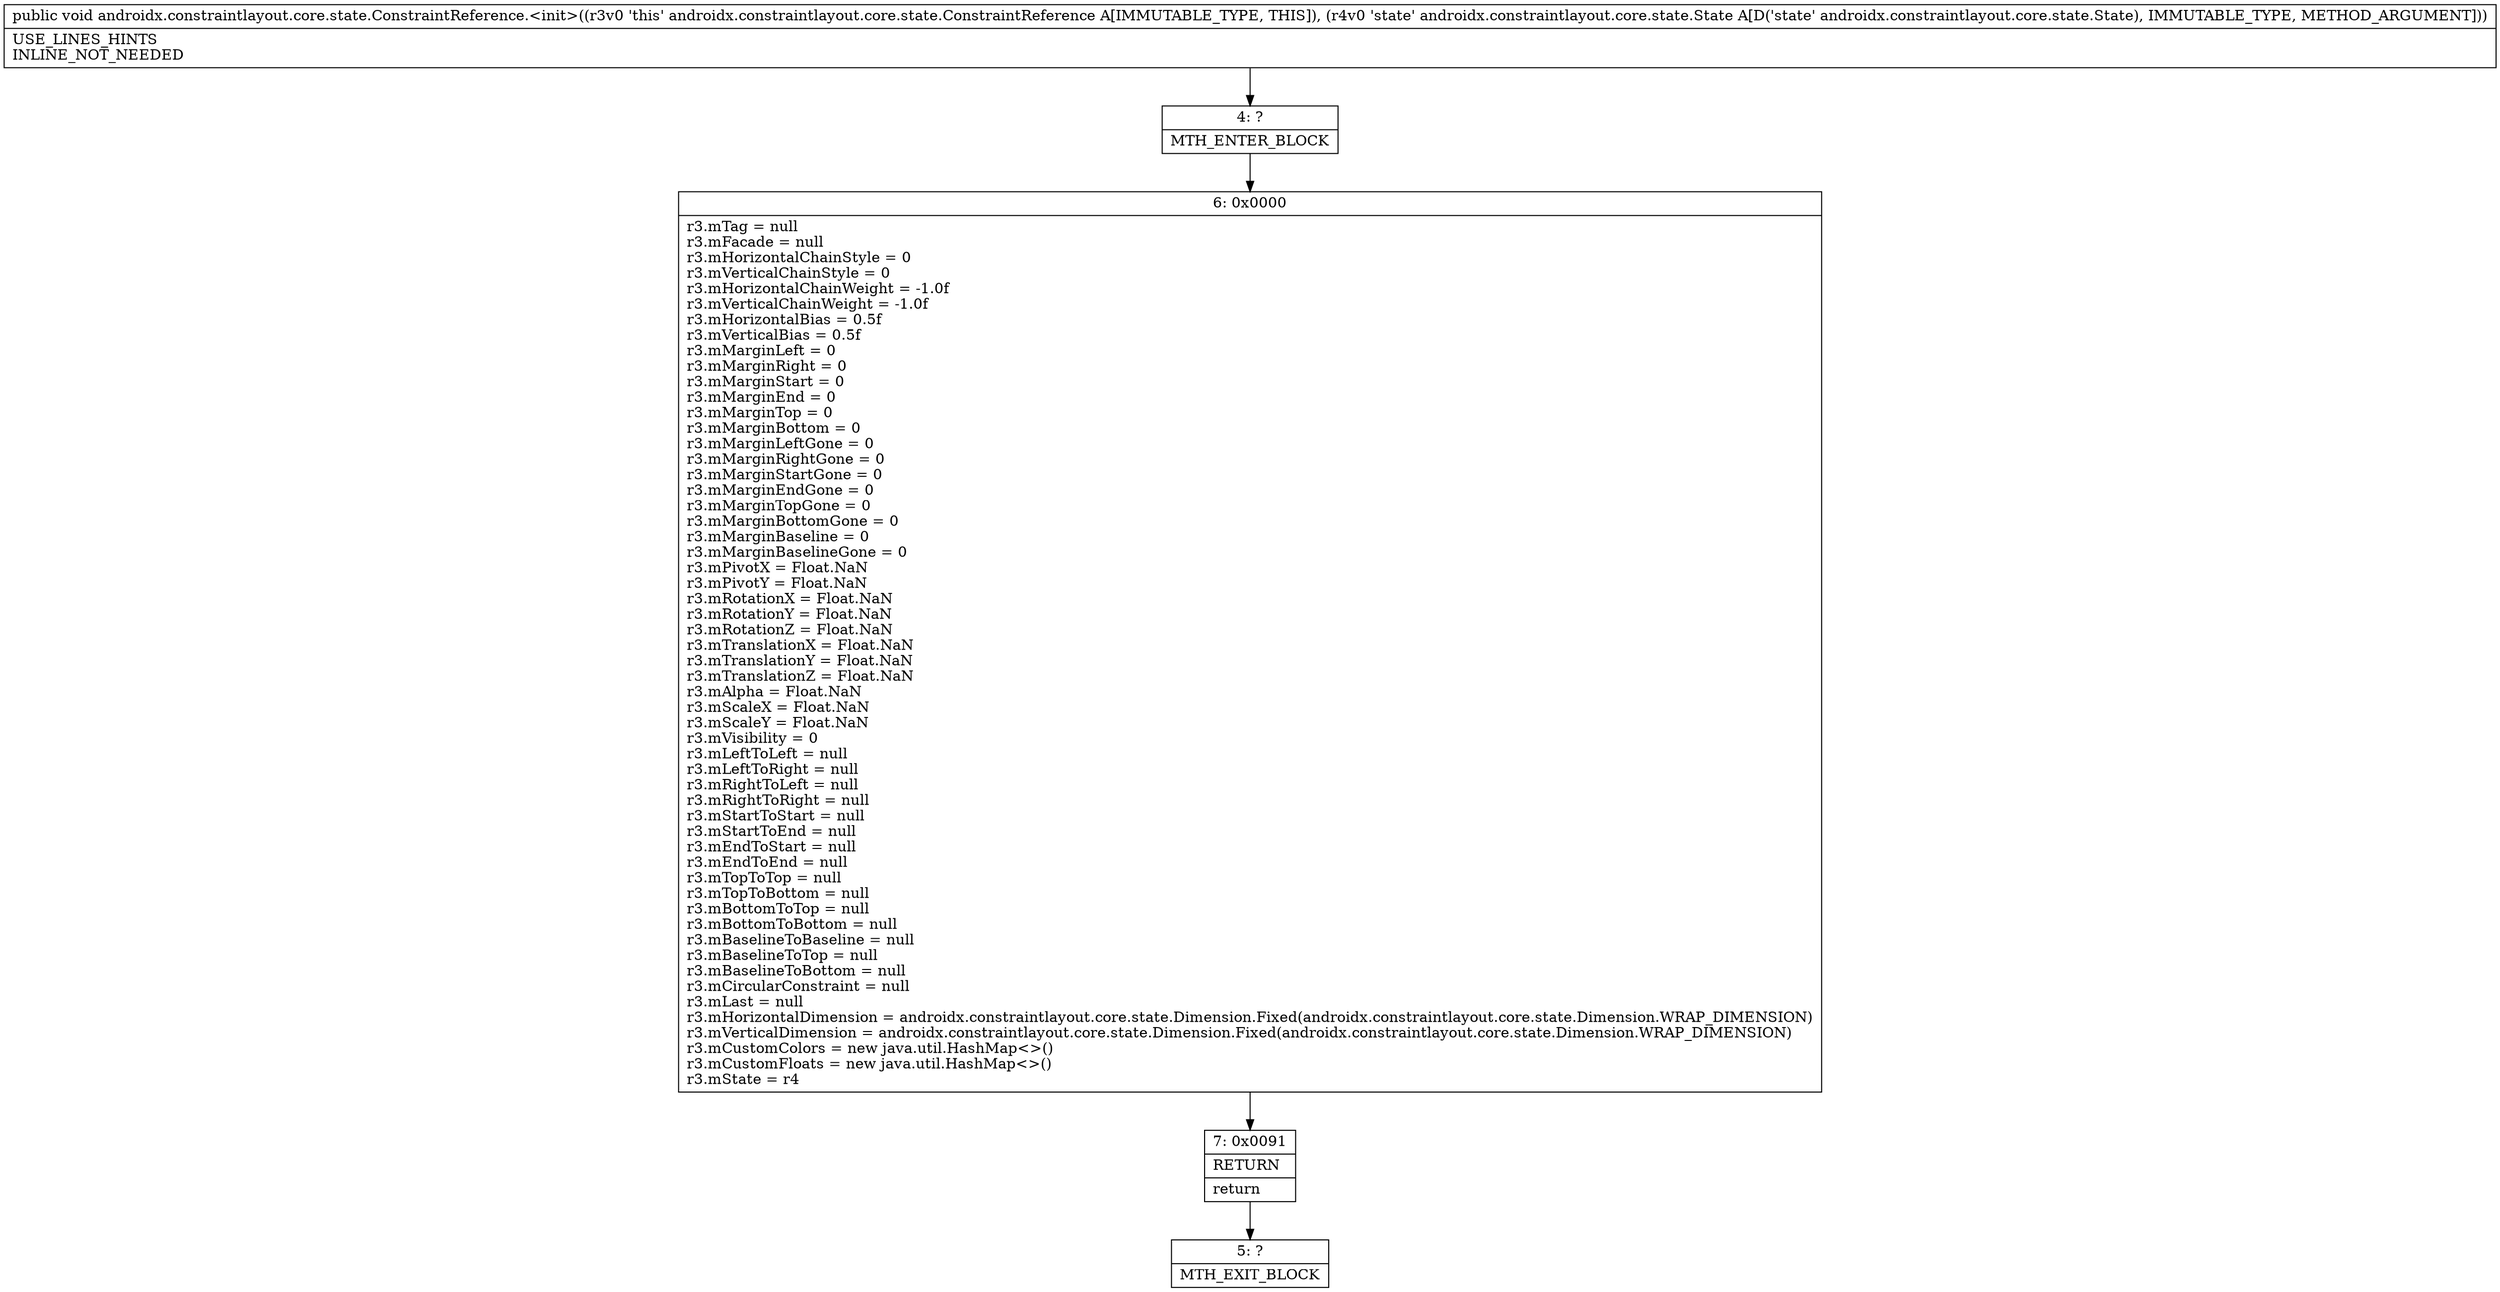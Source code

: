 digraph "CFG forandroidx.constraintlayout.core.state.ConstraintReference.\<init\>(Landroidx\/constraintlayout\/core\/state\/State;)V" {
Node_4 [shape=record,label="{4\:\ ?|MTH_ENTER_BLOCK\l}"];
Node_6 [shape=record,label="{6\:\ 0x0000|r3.mTag = null\lr3.mFacade = null\lr3.mHorizontalChainStyle = 0\lr3.mVerticalChainStyle = 0\lr3.mHorizontalChainWeight = \-1.0f\lr3.mVerticalChainWeight = \-1.0f\lr3.mHorizontalBias = 0.5f\lr3.mVerticalBias = 0.5f\lr3.mMarginLeft = 0\lr3.mMarginRight = 0\lr3.mMarginStart = 0\lr3.mMarginEnd = 0\lr3.mMarginTop = 0\lr3.mMarginBottom = 0\lr3.mMarginLeftGone = 0\lr3.mMarginRightGone = 0\lr3.mMarginStartGone = 0\lr3.mMarginEndGone = 0\lr3.mMarginTopGone = 0\lr3.mMarginBottomGone = 0\lr3.mMarginBaseline = 0\lr3.mMarginBaselineGone = 0\lr3.mPivotX = Float.NaN\lr3.mPivotY = Float.NaN\lr3.mRotationX = Float.NaN\lr3.mRotationY = Float.NaN\lr3.mRotationZ = Float.NaN\lr3.mTranslationX = Float.NaN\lr3.mTranslationY = Float.NaN\lr3.mTranslationZ = Float.NaN\lr3.mAlpha = Float.NaN\lr3.mScaleX = Float.NaN\lr3.mScaleY = Float.NaN\lr3.mVisibility = 0\lr3.mLeftToLeft = null\lr3.mLeftToRight = null\lr3.mRightToLeft = null\lr3.mRightToRight = null\lr3.mStartToStart = null\lr3.mStartToEnd = null\lr3.mEndToStart = null\lr3.mEndToEnd = null\lr3.mTopToTop = null\lr3.mTopToBottom = null\lr3.mBottomToTop = null\lr3.mBottomToBottom = null\lr3.mBaselineToBaseline = null\lr3.mBaselineToTop = null\lr3.mBaselineToBottom = null\lr3.mCircularConstraint = null\lr3.mLast = null\lr3.mHorizontalDimension = androidx.constraintlayout.core.state.Dimension.Fixed(androidx.constraintlayout.core.state.Dimension.WRAP_DIMENSION)\lr3.mVerticalDimension = androidx.constraintlayout.core.state.Dimension.Fixed(androidx.constraintlayout.core.state.Dimension.WRAP_DIMENSION)\lr3.mCustomColors = new java.util.HashMap\<\>()\lr3.mCustomFloats = new java.util.HashMap\<\>()\lr3.mState = r4\l}"];
Node_7 [shape=record,label="{7\:\ 0x0091|RETURN\l|return\l}"];
Node_5 [shape=record,label="{5\:\ ?|MTH_EXIT_BLOCK\l}"];
MethodNode[shape=record,label="{public void androidx.constraintlayout.core.state.ConstraintReference.\<init\>((r3v0 'this' androidx.constraintlayout.core.state.ConstraintReference A[IMMUTABLE_TYPE, THIS]), (r4v0 'state' androidx.constraintlayout.core.state.State A[D('state' androidx.constraintlayout.core.state.State), IMMUTABLE_TYPE, METHOD_ARGUMENT]))  | USE_LINES_HINTS\lINLINE_NOT_NEEDED\l}"];
MethodNode -> Node_4;Node_4 -> Node_6;
Node_6 -> Node_7;
Node_7 -> Node_5;
}

